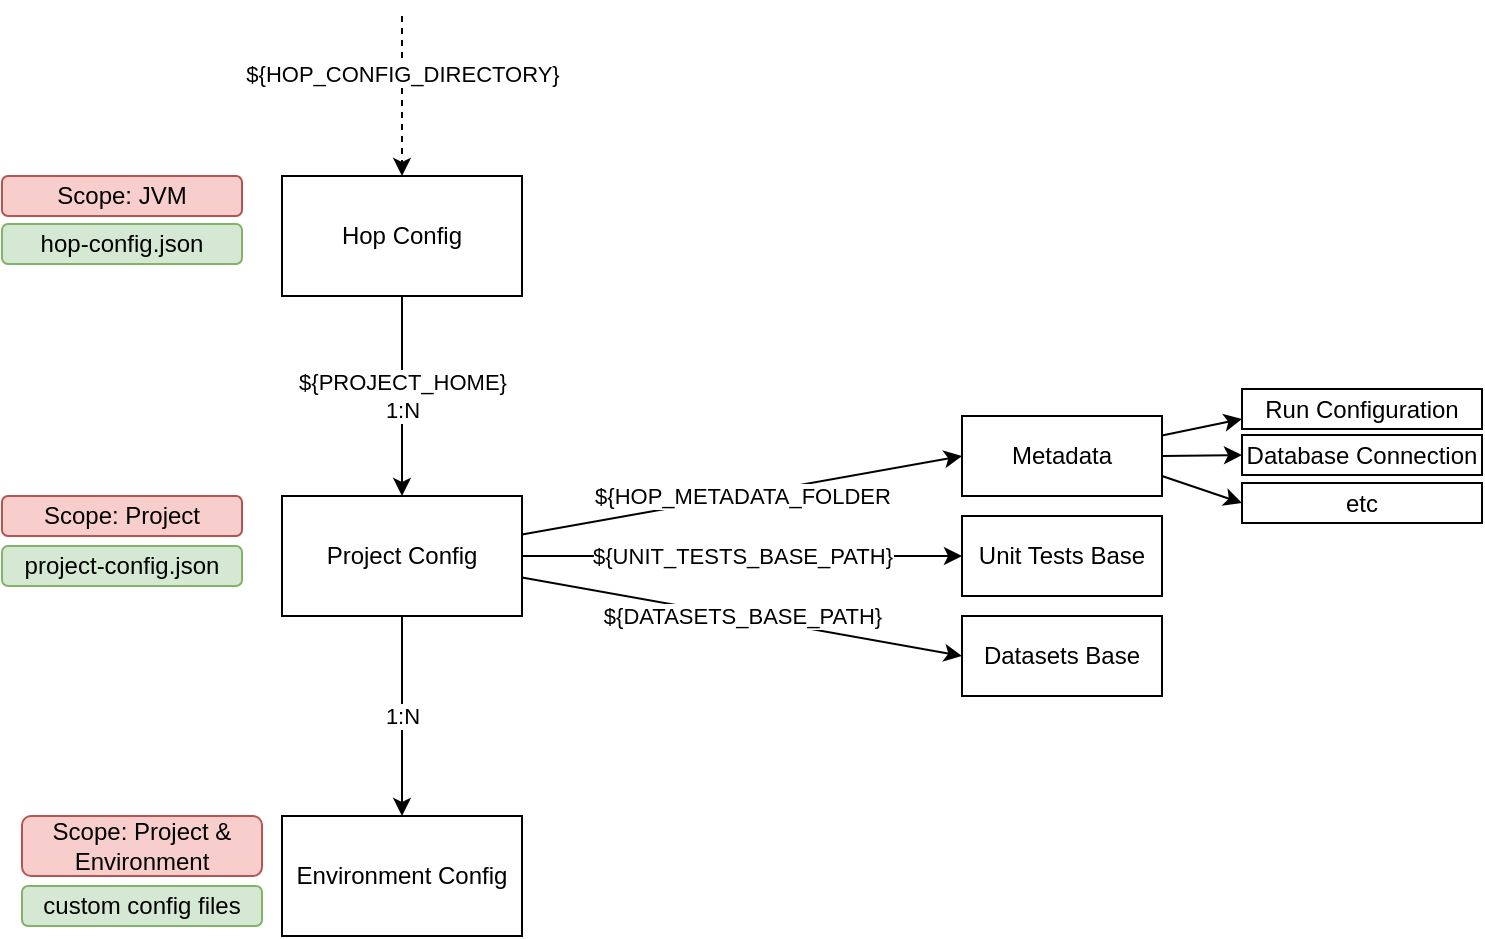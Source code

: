 <mxfile version="13.3.1" type="device"><diagram id="KWSQUWLarEYTftA2AWpB" name="Page-1"><mxGraphModel dx="946" dy="631" grid="1" gridSize="10" guides="1" tooltips="1" connect="1" arrows="1" fold="1" page="1" pageScale="1" pageWidth="827" pageHeight="1169" math="0" shadow="0"><root><mxCell id="0"/><mxCell id="1" parent="0"/><mxCell id="asYSQVDbd7igEVIwLIx7-12" value="${HOP_METADATA_FOLDER" style="rounded=0;orthogonalLoop=1;jettySize=auto;html=1;entryX=0;entryY=0.5;entryDx=0;entryDy=0;" edge="1" parent="1" source="asYSQVDbd7igEVIwLIx7-1" target="asYSQVDbd7igEVIwLIx7-8"><mxGeometry relative="1" as="geometry"/></mxCell><mxCell id="asYSQVDbd7igEVIwLIx7-13" value="${DATASETS_BASE_PATH}" style="edgeStyle=none;rounded=0;orthogonalLoop=1;jettySize=auto;html=1;entryX=0;entryY=0.5;entryDx=0;entryDy=0;" edge="1" parent="1" source="asYSQVDbd7igEVIwLIx7-1" target="asYSQVDbd7igEVIwLIx7-11"><mxGeometry relative="1" as="geometry"/></mxCell><mxCell id="asYSQVDbd7igEVIwLIx7-14" value="${UNIT_TESTS_BASE_PATH}" style="edgeStyle=none;rounded=0;orthogonalLoop=1;jettySize=auto;html=1;entryX=0;entryY=0.5;entryDx=0;entryDy=0;" edge="1" parent="1" source="asYSQVDbd7igEVIwLIx7-1" target="asYSQVDbd7igEVIwLIx7-9"><mxGeometry relative="1" as="geometry"/></mxCell><mxCell id="asYSQVDbd7igEVIwLIx7-1" value="Project Config" style="rounded=0;whiteSpace=wrap;html=1;" vertex="1" parent="1"><mxGeometry x="200" y="260" width="120" height="60" as="geometry"/></mxCell><mxCell id="asYSQVDbd7igEVIwLIx7-2" value="${PROJECT_HOME}&lt;br&gt;1:N" style="endArrow=classic;html=1;entryX=0.5;entryY=0;entryDx=0;entryDy=0;" edge="1" parent="1" target="asYSQVDbd7igEVIwLIx7-1"><mxGeometry width="50" height="50" relative="1" as="geometry"><mxPoint x="260" y="160" as="sourcePoint"/><mxPoint x="70" y="250" as="targetPoint"/></mxGeometry></mxCell><mxCell id="asYSQVDbd7igEVIwLIx7-18" value="1:N" style="rounded=0;orthogonalLoop=1;jettySize=auto;html=1;exitX=0.5;exitY=1;exitDx=0;exitDy=0;" edge="1" parent="1" source="asYSQVDbd7igEVIwLIx7-1" target="asYSQVDbd7igEVIwLIx7-17"><mxGeometry relative="1" as="geometry"/></mxCell><mxCell id="asYSQVDbd7igEVIwLIx7-3" value="Hop Config" style="rounded=0;whiteSpace=wrap;html=1;" vertex="1" parent="1"><mxGeometry x="200" y="100" width="120" height="60" as="geometry"/></mxCell><mxCell id="asYSQVDbd7igEVIwLIx7-4" value="" style="endArrow=classic;html=1;entryX=0.5;entryY=0;entryDx=0;entryDy=0;dashed=1;" edge="1" parent="1" target="asYSQVDbd7igEVIwLIx7-3"><mxGeometry width="50" height="50" relative="1" as="geometry"><mxPoint x="260" y="20" as="sourcePoint"/><mxPoint x="300" y="40" as="targetPoint"/></mxGeometry></mxCell><mxCell id="asYSQVDbd7igEVIwLIx7-5" value="${HOP_CONFIG_DIRECTORY}" style="edgeLabel;html=1;align=center;verticalAlign=middle;resizable=0;points=[];" vertex="1" connectable="0" parent="asYSQVDbd7igEVIwLIx7-4"><mxGeometry x="-0.275" relative="1" as="geometry"><mxPoint as="offset"/></mxGeometry></mxCell><mxCell id="asYSQVDbd7igEVIwLIx7-6" value="Scope: JVM" style="rounded=1;whiteSpace=wrap;html=1;fillColor=#f8cecc;strokeColor=#b85450;" vertex="1" parent="1"><mxGeometry x="60" y="100" width="120" height="20" as="geometry"/></mxCell><mxCell id="asYSQVDbd7igEVIwLIx7-7" value="Scope: Project" style="rounded=1;whiteSpace=wrap;html=1;fillColor=#f8cecc;strokeColor=#b85450;" vertex="1" parent="1"><mxGeometry x="60" y="260" width="120" height="20" as="geometry"/></mxCell><mxCell id="asYSQVDbd7igEVIwLIx7-25" style="edgeStyle=none;rounded=0;orthogonalLoop=1;jettySize=auto;html=1;entryX=0;entryY=0.75;entryDx=0;entryDy=0;" edge="1" parent="1" source="asYSQVDbd7igEVIwLIx7-8" target="asYSQVDbd7igEVIwLIx7-22"><mxGeometry relative="1" as="geometry"/></mxCell><mxCell id="asYSQVDbd7igEVIwLIx7-26" style="edgeStyle=none;rounded=0;orthogonalLoop=1;jettySize=auto;html=1;exitX=1;exitY=0.5;exitDx=0;exitDy=0;entryX=0;entryY=0.5;entryDx=0;entryDy=0;" edge="1" parent="1" source="asYSQVDbd7igEVIwLIx7-8" target="asYSQVDbd7igEVIwLIx7-23"><mxGeometry relative="1" as="geometry"/></mxCell><mxCell id="asYSQVDbd7igEVIwLIx7-27" style="edgeStyle=none;rounded=0;orthogonalLoop=1;jettySize=auto;html=1;exitX=1;exitY=0.75;exitDx=0;exitDy=0;entryX=0;entryY=0.5;entryDx=0;entryDy=0;" edge="1" parent="1" source="asYSQVDbd7igEVIwLIx7-8" target="asYSQVDbd7igEVIwLIx7-24"><mxGeometry relative="1" as="geometry"/></mxCell><mxCell id="asYSQVDbd7igEVIwLIx7-8" value="Metadata" style="rounded=0;whiteSpace=wrap;html=1;" vertex="1" parent="1"><mxGeometry x="540" y="220" width="100" height="40" as="geometry"/></mxCell><mxCell id="asYSQVDbd7igEVIwLIx7-9" value="Unit Tests Base" style="rounded=0;whiteSpace=wrap;html=1;" vertex="1" parent="1"><mxGeometry x="540" y="270" width="100" height="40" as="geometry"/></mxCell><mxCell id="asYSQVDbd7igEVIwLIx7-11" value="Datasets Base" style="rounded=0;whiteSpace=wrap;html=1;" vertex="1" parent="1"><mxGeometry x="540" y="320" width="100" height="40" as="geometry"/></mxCell><mxCell id="asYSQVDbd7igEVIwLIx7-15" value="hop-config.json" style="rounded=1;whiteSpace=wrap;html=1;fillColor=#d5e8d4;strokeColor=#82b366;" vertex="1" parent="1"><mxGeometry x="60" y="124" width="120" height="20" as="geometry"/></mxCell><mxCell id="asYSQVDbd7igEVIwLIx7-16" value="project-config.json" style="rounded=1;whiteSpace=wrap;html=1;fillColor=#d5e8d4;strokeColor=#82b366;" vertex="1" parent="1"><mxGeometry x="60" y="285" width="120" height="20" as="geometry"/></mxCell><mxCell id="asYSQVDbd7igEVIwLIx7-17" value="Environment Config" style="rounded=0;whiteSpace=wrap;html=1;" vertex="1" parent="1"><mxGeometry x="200" y="420" width="120" height="60" as="geometry"/></mxCell><mxCell id="asYSQVDbd7igEVIwLIx7-19" value="Scope: Project &amp;amp; Environment" style="rounded=1;whiteSpace=wrap;html=1;fillColor=#f8cecc;strokeColor=#b85450;" vertex="1" parent="1"><mxGeometry x="70" y="420" width="120" height="30" as="geometry"/></mxCell><mxCell id="asYSQVDbd7igEVIwLIx7-20" value="custom config files" style="rounded=1;whiteSpace=wrap;html=1;fillColor=#d5e8d4;strokeColor=#82b366;" vertex="1" parent="1"><mxGeometry x="70" y="455" width="120" height="20" as="geometry"/></mxCell><mxCell id="asYSQVDbd7igEVIwLIx7-22" value="Run Configuration" style="rounded=0;whiteSpace=wrap;html=1;" vertex="1" parent="1"><mxGeometry x="680" y="206.5" width="120" height="20" as="geometry"/></mxCell><mxCell id="asYSQVDbd7igEVIwLIx7-23" value="Database Connection" style="rounded=0;whiteSpace=wrap;html=1;" vertex="1" parent="1"><mxGeometry x="680" y="229.5" width="120" height="20" as="geometry"/></mxCell><mxCell id="asYSQVDbd7igEVIwLIx7-24" value="etc" style="rounded=0;whiteSpace=wrap;html=1;" vertex="1" parent="1"><mxGeometry x="680" y="253.5" width="120" height="20" as="geometry"/></mxCell></root></mxGraphModel></diagram></mxfile>